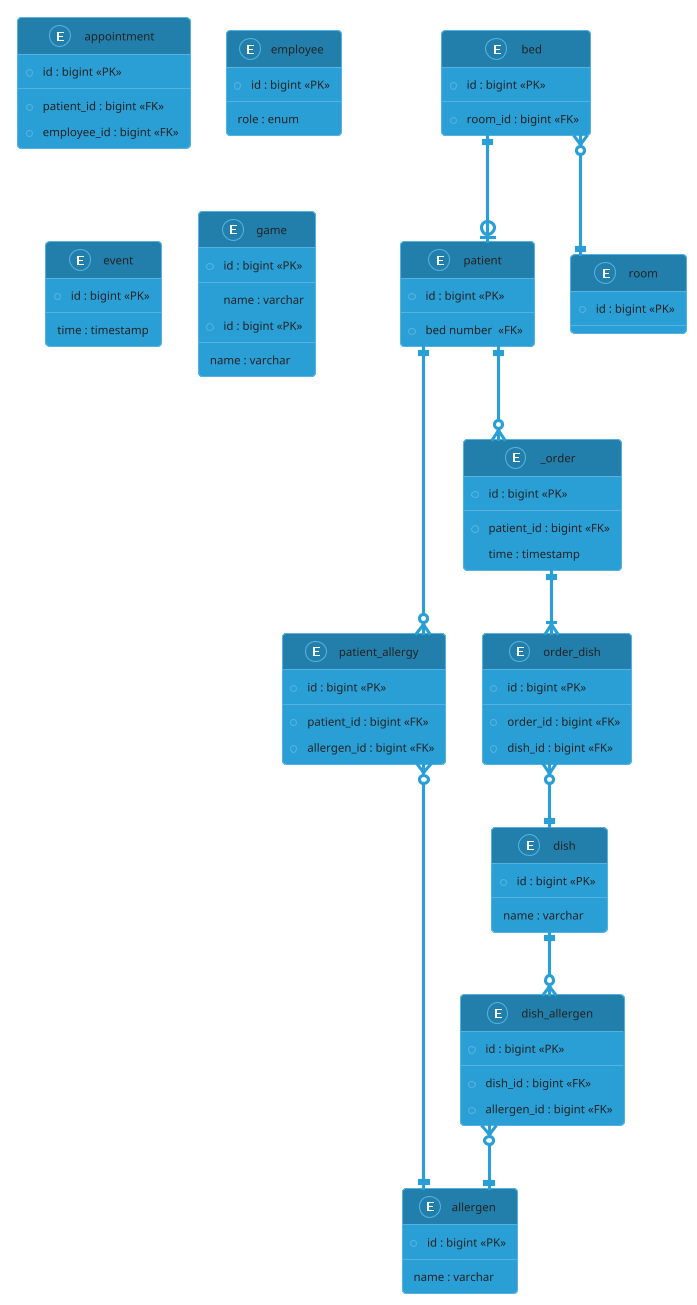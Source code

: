 /'

    EER model for Patient Assist Project - SYSDAT F25 

    Crow's Foot Notation:
        Type 	        Symbol
        
        Zero or One 	|o--
        Exactly One 	||--
        Zero or Many 	}o--
        One or Many 	}|--

'/

@startuml
!theme cyborg
skinparam linetype ortho

entity patient {
    * id : bigint <<PK>>
    --
    * bed number  <<FK>>
}

entity patient_allergy {
    * id : bigint <<PK>>
    --
    * patient_id : bigint <<FK>>
    * allergen_id : bigint <<FK>>
}

entity appointment {
    * id : bigint <<PK>>
    --
    * patient_id : bigint <<FK>>
    * employee_id : bigint <<FK>>
}

entity room {
    * id : bigint <<PK>>
    --
}
entity bed {
    * id : bigint <<PK>>
    --
    * room_id : bigint <<FK>>
}
entity employee {
    * id : bigint <<PK>>
    --
    role : enum
}

entity event {
    * id : bigint <<PK>>
    --
    time : timestamp
}

entity game {
    * id : bigint <<PK>>
    --
    name : varchar
}

entity _order {
    * id : bigint <<PK>>
    --
    * patient_id : bigint <<FK>>
    time : timestamp
}

entity order_dish {
    * id : bigint <<PK>>
    --
    * order_id : bigint <<FK>>
    * dish_id : bigint <<FK>>
}

entity dish {
    * id : bigint <<PK>>
    --
    name : varchar
}

entity dish_allergen {
    * id : bigint <<PK>>
    --
    * dish_id : bigint <<FK>>
    * allergen_id : bigint <<FK>>
}

entity allergen {
    * id : bigint <<PK>>
    --
    name : varchar
}

entity game {
    * id : bigint <<PK>>
    --
    name : varchar
}

/' 

    RELATIONS
    
'/

patient ||--o{ _order
patient ||--o{ patient_allergy
patient_allergy }o--|| allergen

_order ||--|{ order_dish
order_dish }o--|| dish

dish ||--o{ dish_allergen
dish_allergen }o--|| allergen

bed }o--|| room
bed ||--o| patient

/' 

    NOTES 
    
'/

@enduml


